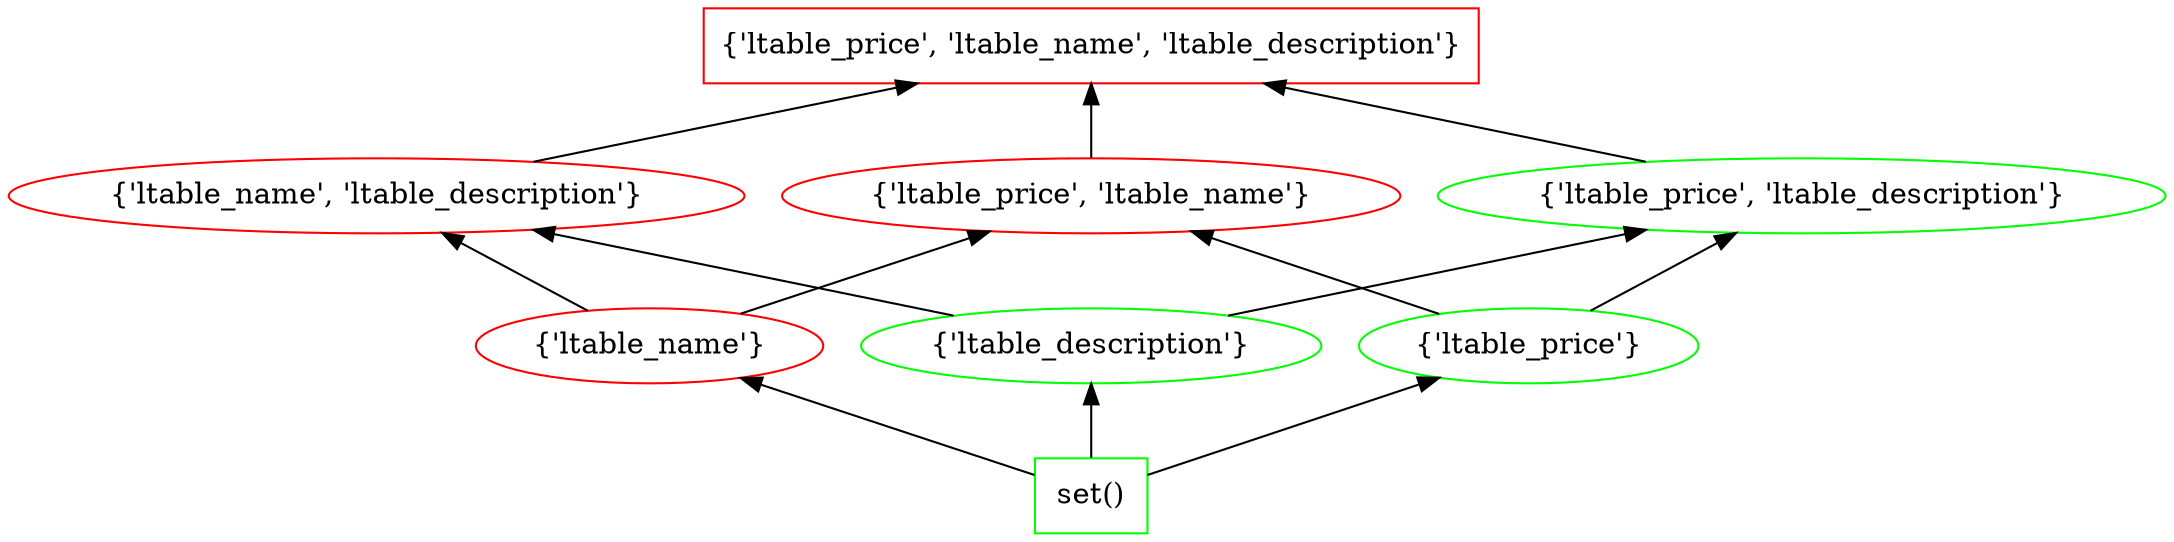 digraph G {
splines="line"
rankdir=BT
"{'ltable_price', 'ltable_name', 'ltable_description'}" [shape=box];
"set()" [shape=box];
"set()" [color=green];
"set()" -> "{'ltable_name'}";
"set()" -> "{'ltable_description'}";
"set()" -> "{'ltable_price'}";
"{'ltable_name'}" [color=red];
"{'ltable_name'}" -> "{'ltable_name', 'ltable_description'}";
"{'ltable_name'}" -> "{'ltable_price', 'ltable_name'}";
"{'ltable_description'}" [color=green];
"{'ltable_description'}" -> "{'ltable_name', 'ltable_description'}";
"{'ltable_description'}" -> "{'ltable_price', 'ltable_description'}";
"{'ltable_price'}" [color=green];
"{'ltable_price'}" -> "{'ltable_price', 'ltable_name'}";
"{'ltable_price'}" -> "{'ltable_price', 'ltable_description'}";
"{'ltable_name', 'ltable_description'}" [color=red];
"{'ltable_name', 'ltable_description'}" -> "{'ltable_price', 'ltable_name', 'ltable_description'}";
"{'ltable_price', 'ltable_name'}" [color=red];
"{'ltable_price', 'ltable_name'}" -> "{'ltable_price', 'ltable_name', 'ltable_description'}";
"{'ltable_price', 'ltable_description'}" [color=green];
"{'ltable_price', 'ltable_description'}" -> "{'ltable_price', 'ltable_name', 'ltable_description'}";
"{'ltable_price', 'ltable_name', 'ltable_description'}" [color=red];
}